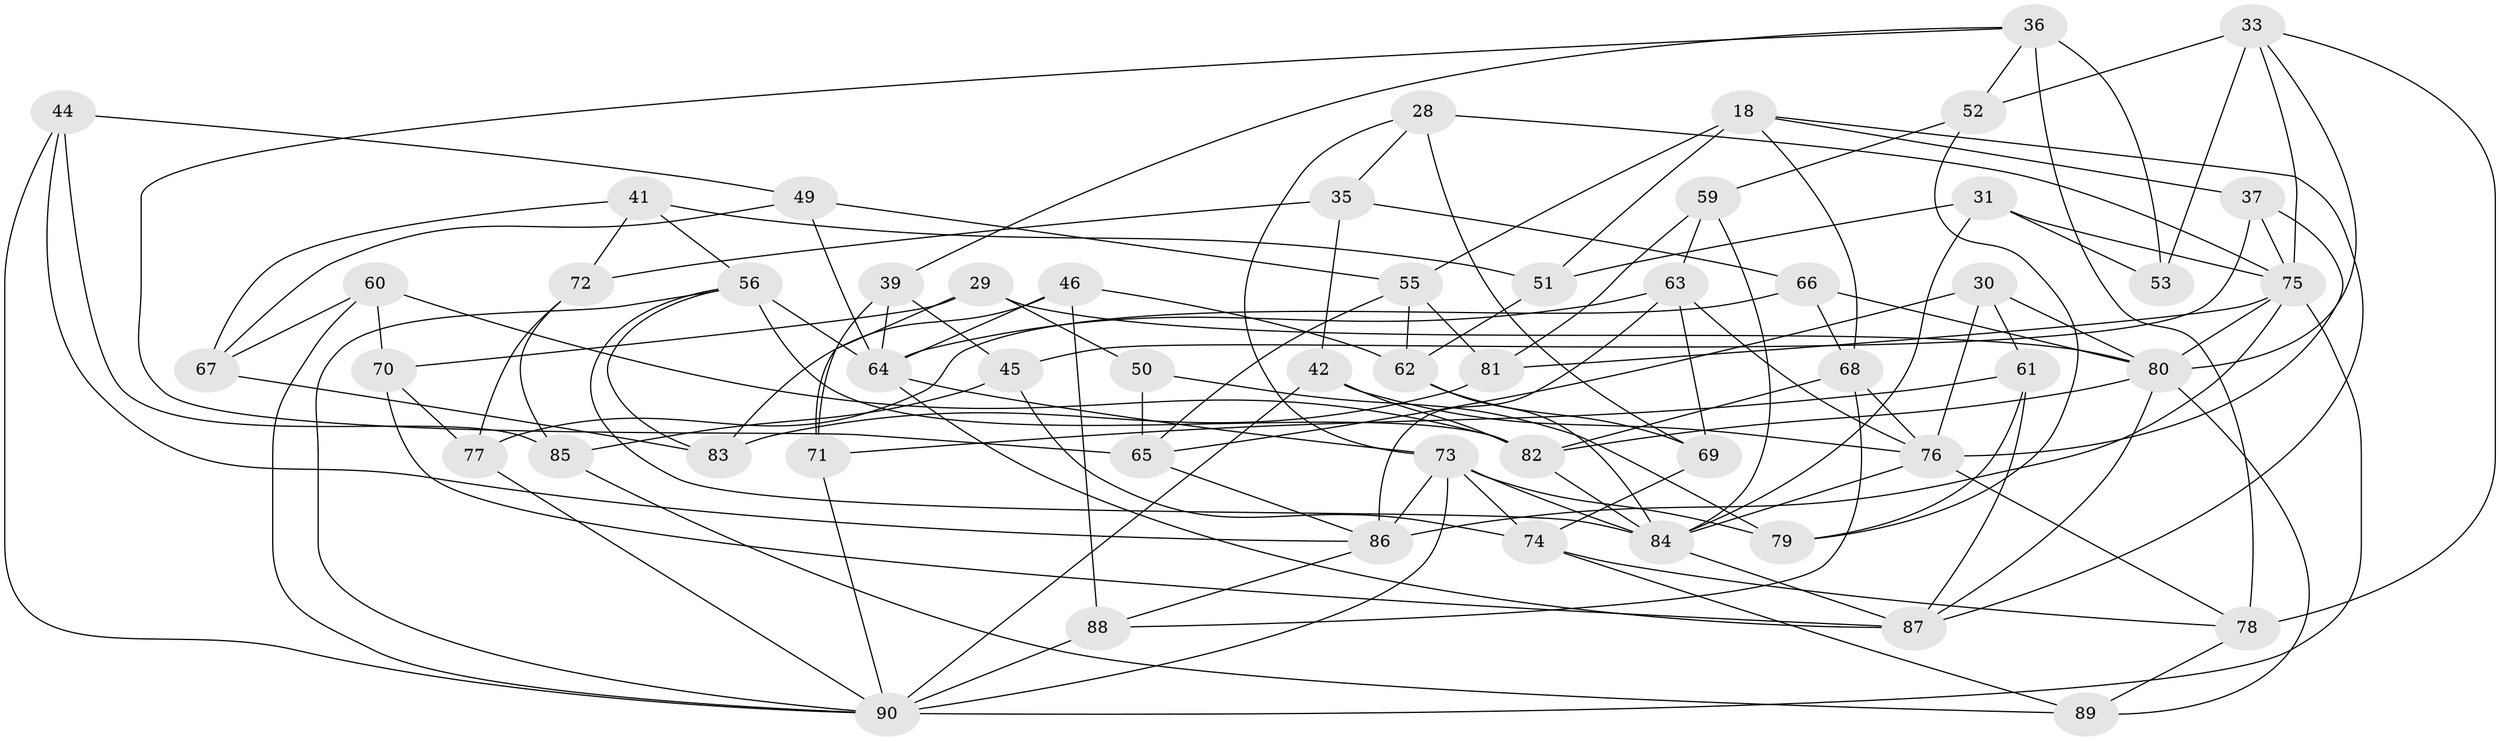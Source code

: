 // original degree distribution, {4: 1.0}
// Generated by graph-tools (version 1.1) at 2025/01/03/04/25 22:01:42]
// undirected, 54 vertices, 129 edges
graph export_dot {
graph [start="1"]
  node [color=gray90,style=filled];
  18 [super="+4"];
  28;
  29;
  30;
  31;
  33 [super="+24"];
  35;
  36 [super="+11"];
  37;
  39;
  41;
  42;
  44;
  45;
  46;
  49;
  50;
  51;
  52;
  53;
  55 [super="+47"];
  56 [super="+2+10"];
  59;
  60;
  61;
  62 [super="+22"];
  63 [super="+20"];
  64 [super="+3+38"];
  65 [super="+21"];
  66;
  67;
  68 [super="+43"];
  69;
  70;
  71;
  72;
  73 [super="+17+23"];
  74 [super="+34"];
  75 [super="+27"];
  76 [super="+8+14"];
  77;
  78 [super="+54"];
  79;
  80 [super="+48"];
  81;
  82 [super="+7+40"];
  83;
  84 [super="+6+9+57"];
  85;
  86 [super="+16"];
  87 [super="+32"];
  88;
  89;
  90 [super="+58"];
  18 -- 68;
  18 -- 37;
  18 -- 51;
  18 -- 55 [weight=2];
  18 -- 87;
  28 -- 35;
  28 -- 69;
  28 -- 75;
  28 -- 73;
  29 -- 50;
  29 -- 70;
  29 -- 71;
  29 -- 80;
  30 -- 61;
  30 -- 65;
  30 -- 76;
  30 -- 80;
  31 -- 51;
  31 -- 53;
  31 -- 84;
  31 -- 75;
  33 -- 80;
  33 -- 52;
  33 -- 53 [weight=2];
  33 -- 78;
  33 -- 75;
  35 -- 42;
  35 -- 66;
  35 -- 72;
  36 -- 65;
  36 -- 52;
  36 -- 53;
  36 -- 78 [weight=2];
  36 -- 39;
  37 -- 45;
  37 -- 76;
  37 -- 75;
  39 -- 71;
  39 -- 45;
  39 -- 64;
  41 -- 72;
  41 -- 56;
  41 -- 51;
  41 -- 67;
  42 -- 82;
  42 -- 76;
  42 -- 90;
  44 -- 85;
  44 -- 49;
  44 -- 86;
  44 -- 90;
  45 -- 85;
  45 -- 74;
  46 -- 64;
  46 -- 88;
  46 -- 83;
  46 -- 62;
  49 -- 67;
  49 -- 64;
  49 -- 55;
  50 -- 65 [weight=2];
  50 -- 79;
  51 -- 62;
  52 -- 59;
  52 -- 79;
  55 -- 81;
  55 -- 62;
  55 -- 65;
  56 -- 82 [weight=2];
  56 -- 83;
  56 -- 64 [weight=2];
  56 -- 84;
  56 -- 90;
  59 -- 81;
  59 -- 63;
  59 -- 84;
  60 -- 90;
  60 -- 67;
  60 -- 70;
  60 -- 82;
  61 -- 71;
  61 -- 79;
  61 -- 87;
  62 -- 84 [weight=2];
  62 -- 69;
  63 -- 69;
  63 -- 64;
  63 -- 86 [weight=2];
  63 -- 76;
  64 -- 73;
  64 -- 87;
  65 -- 86;
  66 -- 77;
  66 -- 68;
  66 -- 80;
  67 -- 83;
  68 -- 82;
  68 -- 76 [weight=2];
  68 -- 88;
  69 -- 74;
  70 -- 77;
  70 -- 87;
  71 -- 90;
  72 -- 77;
  72 -- 85;
  73 -- 90;
  73 -- 84;
  73 -- 86;
  73 -- 74 [weight=2];
  73 -- 79;
  74 -- 89;
  74 -- 78;
  75 -- 90 [weight=2];
  75 -- 86 [weight=2];
  75 -- 80;
  75 -- 81;
  76 -- 84;
  76 -- 78;
  77 -- 90;
  78 -- 89;
  80 -- 89;
  80 -- 87 [weight=2];
  80 -- 82 [weight=2];
  81 -- 83;
  82 -- 84;
  84 -- 87 [weight=2];
  85 -- 89;
  86 -- 88;
  88 -- 90;
}
